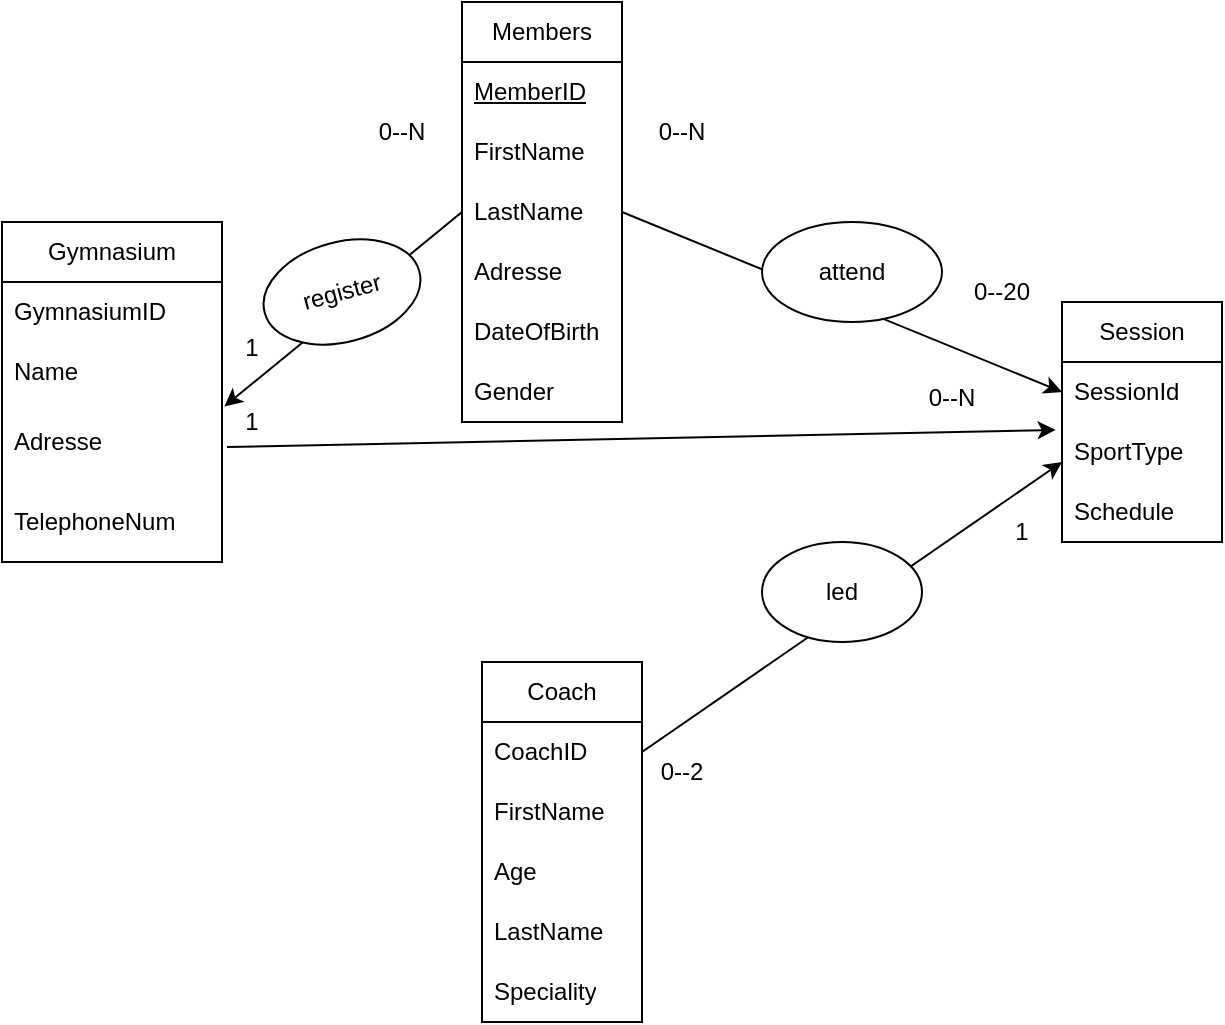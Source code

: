 <mxfile>
    <diagram id="QbzUNDUQZ4KoQRDqYYKM" name="Page-1">
        <mxGraphModel dx="671" dy="548" grid="1" gridSize="10" guides="1" tooltips="1" connect="1" arrows="1" fold="1" page="1" pageScale="1" pageWidth="850" pageHeight="1100" math="0" shadow="0">
            <root>
                <mxCell id="0"/>
                <mxCell id="1" parent="0"/>
                <object label="Gymnasium" id="11">
                    <mxCell style="swimlane;fontStyle=0;childLayout=stackLayout;horizontal=1;startSize=30;horizontalStack=0;resizeParent=1;resizeParentMax=0;resizeLast=0;collapsible=1;marginBottom=0;whiteSpace=wrap;html=1;" parent="1" vertex="1">
                        <mxGeometry x="10" y="110" width="110" height="170" as="geometry">
                            <mxRectangle x="60" y="100" width="60" height="30" as="alternateBounds"/>
                        </mxGeometry>
                    </mxCell>
                </object>
                <mxCell id="12" value="GymnasiumID" style="text;strokeColor=none;fillColor=none;align=left;verticalAlign=middle;spacingLeft=4;spacingRight=4;overflow=hidden;points=[[0,0.5],[1,0.5]];portConstraint=eastwest;rotatable=0;whiteSpace=wrap;html=1;" parent="11" vertex="1">
                    <mxGeometry y="30" width="110" height="30" as="geometry"/>
                </mxCell>
                <mxCell id="13" value="Name" style="text;strokeColor=none;fillColor=none;align=left;verticalAlign=middle;spacingLeft=4;spacingRight=4;overflow=hidden;points=[[0,0.5],[1,0.5]];portConstraint=eastwest;rotatable=0;whiteSpace=wrap;html=1;" parent="11" vertex="1">
                    <mxGeometry y="60" width="110" height="30" as="geometry"/>
                </mxCell>
                <mxCell id="14" value="Adresse" style="text;strokeColor=none;fillColor=none;align=left;verticalAlign=middle;spacingLeft=4;spacingRight=4;overflow=hidden;points=[[0,0.5],[1,0.5]];portConstraint=eastwest;rotatable=0;whiteSpace=wrap;html=1;" parent="11" vertex="1">
                    <mxGeometry y="90" width="110" height="40" as="geometry"/>
                </mxCell>
                <mxCell id="15" value="TelephoneNum" style="text;strokeColor=none;fillColor=none;align=left;verticalAlign=middle;spacingLeft=4;spacingRight=4;overflow=hidden;points=[[0,0.5],[1,0.5]];portConstraint=eastwest;rotatable=0;whiteSpace=wrap;html=1;" parent="11" vertex="1">
                    <mxGeometry y="130" width="110" height="40" as="geometry"/>
                </mxCell>
                <mxCell id="17" value="Members" style="swimlane;fontStyle=0;childLayout=stackLayout;horizontal=1;startSize=30;horizontalStack=0;resizeParent=1;resizeParentMax=0;resizeLast=0;collapsible=1;marginBottom=0;whiteSpace=wrap;html=1;" parent="1" vertex="1">
                    <mxGeometry x="240" width="80" height="210" as="geometry"/>
                </mxCell>
                <mxCell id="18" value="&lt;u&gt;MemberID&lt;/u&gt;" style="text;strokeColor=none;fillColor=none;align=left;verticalAlign=middle;spacingLeft=4;spacingRight=4;overflow=hidden;points=[[0,0.5],[1,0.5]];portConstraint=eastwest;rotatable=0;whiteSpace=wrap;html=1;" parent="17" vertex="1">
                    <mxGeometry y="30" width="80" height="30" as="geometry"/>
                </mxCell>
                <mxCell id="20" value="FirstName" style="text;strokeColor=none;fillColor=none;align=left;verticalAlign=middle;spacingLeft=4;spacingRight=4;overflow=hidden;points=[[0,0.5],[1,0.5]];portConstraint=eastwest;rotatable=0;whiteSpace=wrap;html=1;" parent="17" vertex="1">
                    <mxGeometry y="60" width="80" height="30" as="geometry"/>
                </mxCell>
                <mxCell id="19" value="LastName" style="text;strokeColor=none;fillColor=none;align=left;verticalAlign=middle;spacingLeft=4;spacingRight=4;overflow=hidden;points=[[0,0.5],[1,0.5]];portConstraint=eastwest;rotatable=0;whiteSpace=wrap;html=1;" parent="17" vertex="1">
                    <mxGeometry y="90" width="80" height="30" as="geometry"/>
                </mxCell>
                <mxCell id="21" value="Adresse" style="text;strokeColor=none;fillColor=none;align=left;verticalAlign=middle;spacingLeft=4;spacingRight=4;overflow=hidden;points=[[0,0.5],[1,0.5]];portConstraint=eastwest;rotatable=0;whiteSpace=wrap;html=1;" parent="17" vertex="1">
                    <mxGeometry y="120" width="80" height="30" as="geometry"/>
                </mxCell>
                <mxCell id="22" value="DateOfBirth" style="text;strokeColor=none;fillColor=none;align=left;verticalAlign=middle;spacingLeft=4;spacingRight=4;overflow=hidden;points=[[0,0.5],[1,0.5]];portConstraint=eastwest;rotatable=0;whiteSpace=wrap;html=1;" parent="17" vertex="1">
                    <mxGeometry y="150" width="80" height="30" as="geometry"/>
                </mxCell>
                <mxCell id="23" value="Gender" style="text;strokeColor=none;fillColor=none;align=left;verticalAlign=middle;spacingLeft=4;spacingRight=4;overflow=hidden;points=[[0,0.5],[1,0.5]];portConstraint=eastwest;rotatable=0;whiteSpace=wrap;html=1;" parent="17" vertex="1">
                    <mxGeometry y="180" width="80" height="30" as="geometry"/>
                </mxCell>
                <mxCell id="24" value="Session" style="swimlane;fontStyle=0;childLayout=stackLayout;horizontal=1;startSize=30;horizontalStack=0;resizeParent=1;resizeParentMax=0;resizeLast=0;collapsible=1;marginBottom=0;whiteSpace=wrap;html=1;" parent="1" vertex="1">
                    <mxGeometry x="540" y="150" width="80" height="120" as="geometry"/>
                </mxCell>
                <mxCell id="25" value="SessionId" style="text;strokeColor=none;fillColor=none;align=left;verticalAlign=middle;spacingLeft=4;spacingRight=4;overflow=hidden;points=[[0,0.5],[1,0.5]];portConstraint=eastwest;rotatable=0;whiteSpace=wrap;html=1;" parent="24" vertex="1">
                    <mxGeometry y="30" width="80" height="30" as="geometry"/>
                </mxCell>
                <mxCell id="26" value="SportType" style="text;strokeColor=none;fillColor=none;align=left;verticalAlign=middle;spacingLeft=4;spacingRight=4;overflow=hidden;points=[[0,0.5],[1,0.5]];portConstraint=eastwest;rotatable=0;whiteSpace=wrap;html=1;" parent="24" vertex="1">
                    <mxGeometry y="60" width="80" height="30" as="geometry"/>
                </mxCell>
                <mxCell id="27" value="Schedule" style="text;strokeColor=none;fillColor=none;align=left;verticalAlign=middle;spacingLeft=4;spacingRight=4;overflow=hidden;points=[[0,0.5],[1,0.5]];portConstraint=eastwest;rotatable=0;whiteSpace=wrap;html=1;" parent="24" vertex="1">
                    <mxGeometry y="90" width="80" height="30" as="geometry"/>
                </mxCell>
                <mxCell id="28" value="Coach" style="swimlane;fontStyle=0;childLayout=stackLayout;horizontal=1;startSize=30;horizontalStack=0;resizeParent=1;resizeParentMax=0;resizeLast=0;collapsible=1;marginBottom=0;whiteSpace=wrap;html=1;" parent="1" vertex="1">
                    <mxGeometry x="250" y="330" width="80" height="180" as="geometry"/>
                </mxCell>
                <mxCell id="30" value="CoachID" style="text;strokeColor=none;fillColor=none;align=left;verticalAlign=middle;spacingLeft=4;spacingRight=4;overflow=hidden;points=[[0,0.5],[1,0.5]];portConstraint=eastwest;rotatable=0;whiteSpace=wrap;html=1;" parent="28" vertex="1">
                    <mxGeometry y="30" width="80" height="30" as="geometry"/>
                </mxCell>
                <mxCell id="31" value="FirstName" style="text;strokeColor=none;fillColor=none;align=left;verticalAlign=middle;spacingLeft=4;spacingRight=4;overflow=hidden;points=[[0,0.5],[1,0.5]];portConstraint=eastwest;rotatable=0;whiteSpace=wrap;html=1;" parent="28" vertex="1">
                    <mxGeometry y="60" width="80" height="30" as="geometry"/>
                </mxCell>
                <mxCell id="32" value="Age" style="text;strokeColor=none;fillColor=none;align=left;verticalAlign=middle;spacingLeft=4;spacingRight=4;overflow=hidden;points=[[0,0.5],[1,0.5]];portConstraint=eastwest;rotatable=0;whiteSpace=wrap;html=1;" parent="28" vertex="1">
                    <mxGeometry y="90" width="80" height="30" as="geometry"/>
                </mxCell>
                <mxCell id="45" value="LastName" style="text;strokeColor=none;fillColor=none;align=left;verticalAlign=middle;spacingLeft=4;spacingRight=4;overflow=hidden;points=[[0,0.5],[1,0.5]];portConstraint=eastwest;rotatable=0;whiteSpace=wrap;html=1;" vertex="1" parent="28">
                    <mxGeometry y="120" width="80" height="30" as="geometry"/>
                </mxCell>
                <mxCell id="85" value="Speciality" style="text;strokeColor=none;fillColor=none;align=left;verticalAlign=middle;spacingLeft=4;spacingRight=4;overflow=hidden;points=[[0,0.5],[1,0.5]];portConstraint=eastwest;rotatable=0;whiteSpace=wrap;html=1;" vertex="1" parent="28">
                    <mxGeometry y="150" width="80" height="30" as="geometry"/>
                </mxCell>
                <mxCell id="37" style="edgeStyle=none;html=1;exitX=1;exitY=0.5;exitDx=0;exitDy=0;" parent="1" source="30" edge="1">
                    <mxGeometry relative="1" as="geometry">
                        <mxPoint x="540" y="230" as="targetPoint"/>
                    </mxGeometry>
                </mxCell>
                <mxCell id="38" style="edgeStyle=none;html=1;exitX=1;exitY=0.5;exitDx=0;exitDy=0;entryX=0;entryY=0.5;entryDx=0;entryDy=0;" parent="1" source="19" edge="1" target="25">
                    <mxGeometry relative="1" as="geometry">
                        <mxPoint x="470" y="210" as="targetPoint"/>
                    </mxGeometry>
                </mxCell>
                <mxCell id="69" value="attend" style="ellipse;whiteSpace=wrap;html=1;" vertex="1" parent="1">
                    <mxGeometry x="390" y="110" width="90" height="50" as="geometry"/>
                </mxCell>
                <mxCell id="71" value="led" style="ellipse;whiteSpace=wrap;html=1;" vertex="1" parent="1">
                    <mxGeometry x="390" y="270" width="80" height="50" as="geometry"/>
                </mxCell>
                <mxCell id="83" style="edgeStyle=none;html=1;exitX=0;exitY=0.5;exitDx=0;exitDy=0;entryX=1.011;entryY=0.055;entryDx=0;entryDy=0;entryPerimeter=0;" edge="1" parent="1" source="19" target="14">
                    <mxGeometry relative="1" as="geometry"/>
                </mxCell>
                <mxCell id="84" value="register" style="ellipse;whiteSpace=wrap;html=1;rotation=-15;" vertex="1" parent="1">
                    <mxGeometry x="140" y="120" width="80" height="50" as="geometry"/>
                </mxCell>
                <mxCell id="86" value="0--2" style="text;html=1;strokeColor=none;fillColor=none;align=center;verticalAlign=middle;whiteSpace=wrap;rounded=0;" vertex="1" parent="1">
                    <mxGeometry x="320" y="370" width="60" height="30" as="geometry"/>
                </mxCell>
                <mxCell id="89" value="1" style="text;html=1;strokeColor=none;fillColor=none;align=center;verticalAlign=middle;whiteSpace=wrap;rounded=0;" vertex="1" parent="1">
                    <mxGeometry x="490" y="250" width="60" height="30" as="geometry"/>
                </mxCell>
                <mxCell id="90" value="0--N" style="text;html=1;strokeColor=none;fillColor=none;align=center;verticalAlign=middle;whiteSpace=wrap;rounded=0;" vertex="1" parent="1">
                    <mxGeometry x="320" y="50" width="60" height="30" as="geometry"/>
                </mxCell>
                <mxCell id="91" value="0--20" style="text;html=1;strokeColor=none;fillColor=none;align=center;verticalAlign=middle;whiteSpace=wrap;rounded=0;" vertex="1" parent="1">
                    <mxGeometry x="480" y="130" width="60" height="30" as="geometry"/>
                </mxCell>
                <mxCell id="92" value="1" style="text;html=1;strokeColor=none;fillColor=none;align=center;verticalAlign=middle;whiteSpace=wrap;rounded=0;" vertex="1" parent="1">
                    <mxGeometry x="110" y="197.5" width="50" height="25" as="geometry"/>
                </mxCell>
                <mxCell id="93" value="0--N" style="text;html=1;strokeColor=none;fillColor=none;align=center;verticalAlign=middle;whiteSpace=wrap;rounded=0;" vertex="1" parent="1">
                    <mxGeometry x="180" y="50" width="60" height="30" as="geometry"/>
                </mxCell>
                <mxCell id="95" value="" style="endArrow=classic;html=1;exitX=0.25;exitY=1;exitDx=0;exitDy=0;entryX=-0.039;entryY=0.132;entryDx=0;entryDy=0;entryPerimeter=0;" edge="1" parent="1" source="92" target="26">
                    <mxGeometry width="50" height="50" relative="1" as="geometry">
                        <mxPoint x="320" y="280" as="sourcePoint"/>
                        <mxPoint x="370" y="230" as="targetPoint"/>
                    </mxGeometry>
                </mxCell>
                <mxCell id="96" value="1" style="text;html=1;strokeColor=none;fillColor=none;align=center;verticalAlign=middle;whiteSpace=wrap;rounded=0;" vertex="1" parent="1">
                    <mxGeometry x="110" y="160" width="50" height="25" as="geometry"/>
                </mxCell>
                <mxCell id="97" value="0--N" style="text;html=1;strokeColor=none;fillColor=none;align=center;verticalAlign=middle;whiteSpace=wrap;rounded=0;" vertex="1" parent="1">
                    <mxGeometry x="460" y="185" width="50" height="25" as="geometry"/>
                </mxCell>
            </root>
        </mxGraphModel>
    </diagram>
</mxfile>